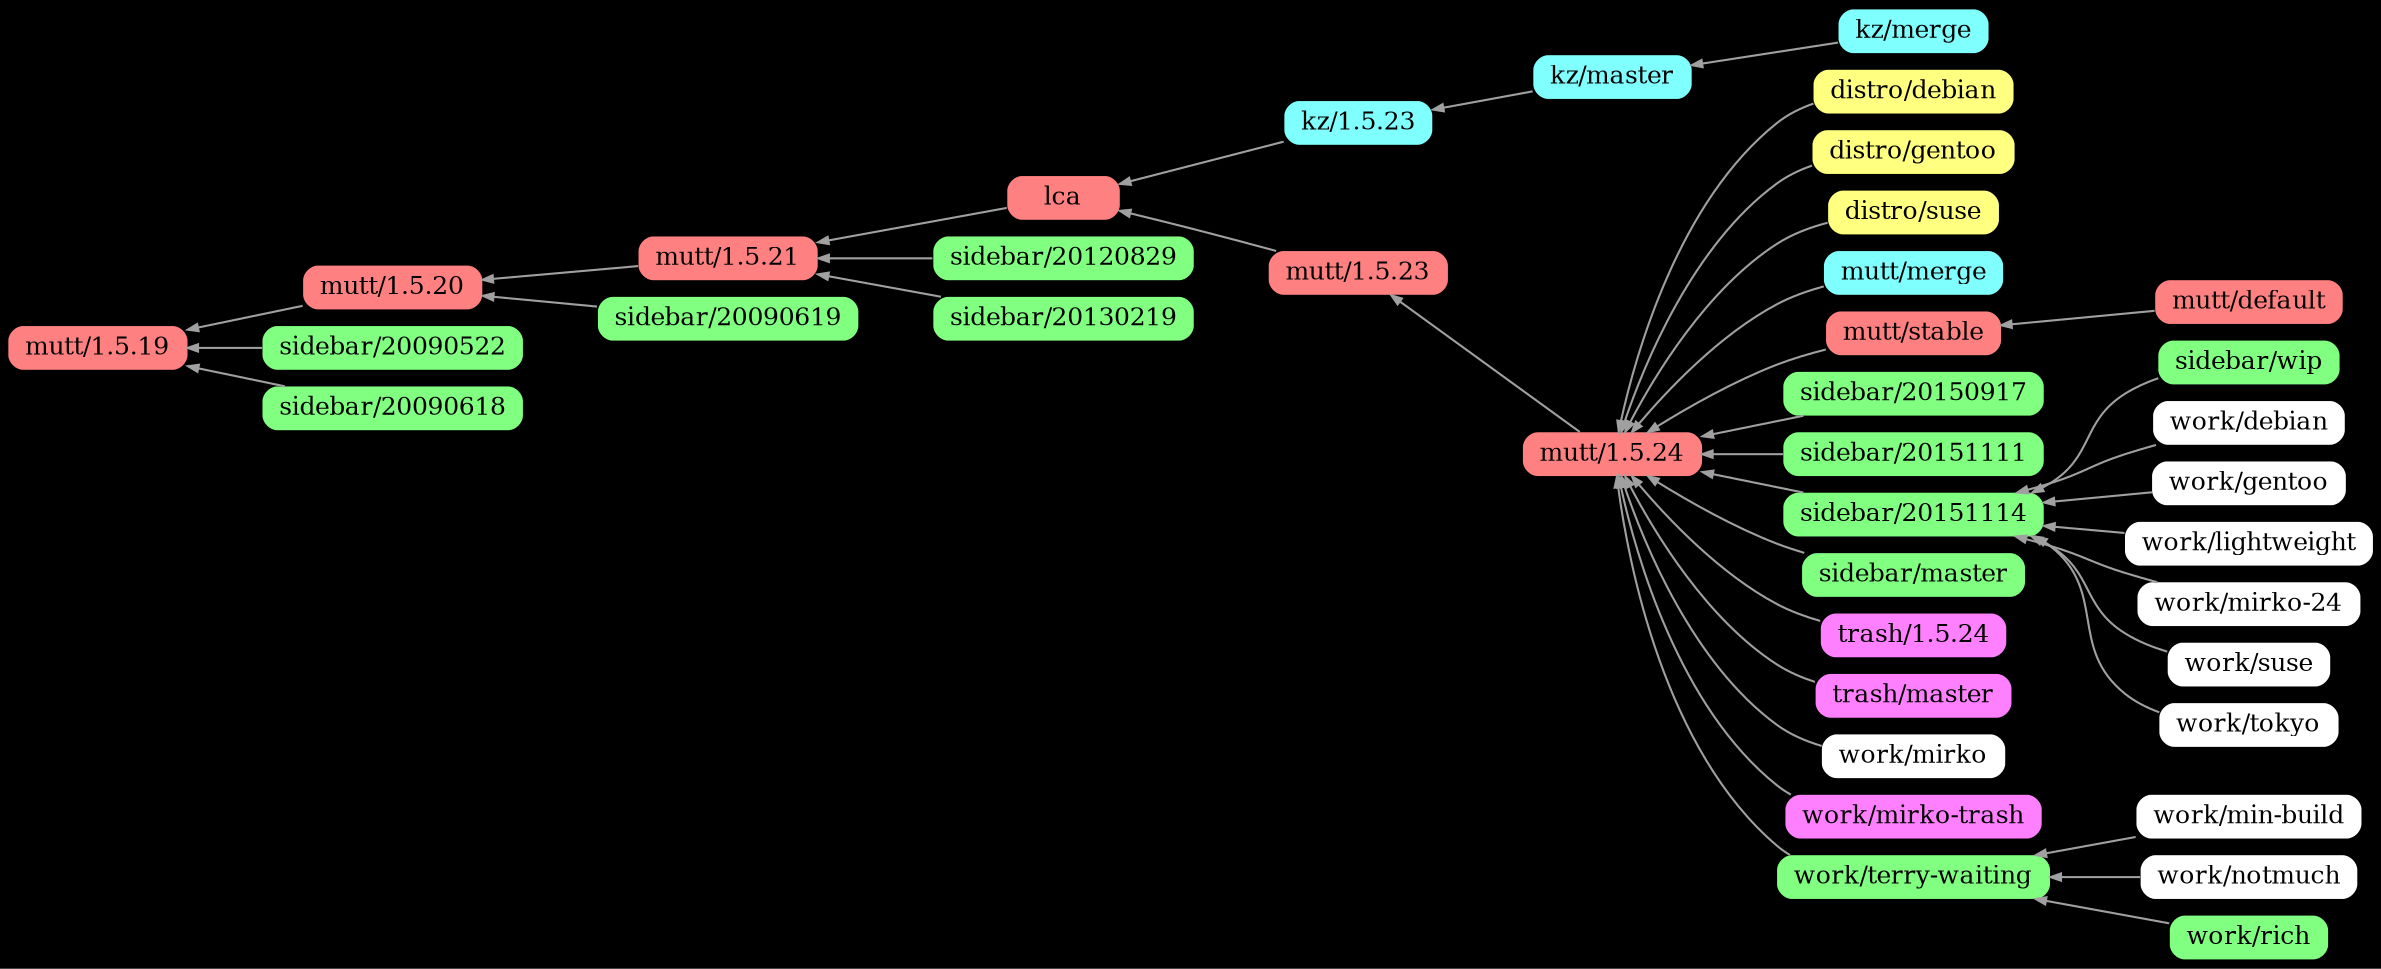 digraph a {
	graph [
		rankdir="RL"
		bgcolor="black"
		color="white"
		nodesep="0.1"
		ranksep="0.5"
	];
 
	node [
		shape="Mrecord"
		fontsize="12"
		style="filled"
		// width="2.5"
		height="0.2"
		// fixedsize="true"
		penwidth="0.0"
	];
 
	edge [
		penwidth="1.0"
		color="#A0A0A0"
		arrowsize="0.5"
	];


	distro_debian           [ label="distro/debian"      fillcolor="#ffff80" ];
	distro_gentoo           [ label="distro/gentoo"      fillcolor="#ffff80" ];
	distro_suse             [ label="distro/suse"        fillcolor="#ffff80" ];
	kz_1_5_23               [ label="kz/1.5.23"          fillcolor="#80ffff" ];
	kz_master               [ label="kz/master"          fillcolor="#80ffff" ];
	kz_merge                [ label="kz/merge"           fillcolor="#80ffff" ];
	lca                     [ label="lca"                fillcolor="#ff8080" ];
	mutt_1_5_19             [ label="mutt/1.5.19"        fillcolor="#ff8080" ];
	mutt_1_5_20             [ label="mutt/1.5.20"        fillcolor="#ff8080" ];
	mutt_1_5_21             [ label="mutt/1.5.21"        fillcolor="#ff8080" ];
	mutt_1_5_23             [ label="mutt/1.5.23"        fillcolor="#ff8080" ];
	mutt_1_5_24             [ label="mutt/1.5.24"        fillcolor="#ff8080" ];
	mutt_default            [ label="mutt/default"       fillcolor="#ff8080" ];
	mutt_merge              [ label="mutt/merge"         fillcolor="#80ffff" ];
	mutt_stable             [ label="mutt/stable"        fillcolor="#ff8080" ];
	sidebar_1_5_19_20090522 [ label="sidebar/20090522"   fillcolor="#80ff80" ];
	sidebar_1_5_19_20090618 [ label="sidebar/20090618"   fillcolor="#80ff80" ];
	sidebar_1_5_20_20090619 [ label="sidebar/20090619"   fillcolor="#80ff80" ];
	sidebar_1_5_21_20120829 [ label="sidebar/20120829"   fillcolor="#80ff80" ];
	sidebar_1_5_21_20130219 [ label="sidebar/20130219"   fillcolor="#80ff80" ];
	sidebar_1_5_24_20150917 [ label="sidebar/20150917"   fillcolor="#80ff80" ];
	sidebar_1_5_24_20151111 [ label="sidebar/20151111"   fillcolor="#80ff80" ];
	sidebar_1_5_24_20151114 [ label="sidebar/20151114"   fillcolor="#80ff80" ];
	sidebar_master          [ label="sidebar/master"     fillcolor="#80ff80" ];
	sidebar_wip             [ label="sidebar/wip"        fillcolor="#80ff80" ];
	trash_1_5_24            [ label="trash/1.5.24"       fillcolor="#ff80ff" ];
	trash_master            [ label="trash/master"       fillcolor="#ff80ff" ];
	work_debian             [ label="work/debian"        fillcolor="#ffffff" ];
	work_gentoo             [ label="work/gentoo"        fillcolor="#ffffff" ];
	work_lightweight        [ label="work/lightweight"   fillcolor="#ffffff" ];
	work_min_build          [ label="work/min-build"     fillcolor="#ffffff" ];
	work_mirko              [ label="work/mirko"         fillcolor="#ffffff" ];
	work_mirko_24           [ label="work/mirko-24"      fillcolor="#ffffff" ];
	work_mirko_trash        [ label="work/mirko-trash"   fillcolor="#ff80ff" ];
	work_notmuch            [ label="work/notmuch"       fillcolor="#ffffff" ];
	work_rich               [ label="work/rich"          fillcolor="#80ff80" ];
	work_terry_waiting      [ label="work/terry-waiting" fillcolor="#80ff80" ];
	work_suse               [ label="work/suse"          fillcolor="#ffffff" ];
	work_tokyo              [ label="work/tokyo"         fillcolor="#ffffff" ];

	distro_debian           -> mutt_1_5_24
	distro_gentoo           -> mutt_1_5_24
	distro_suse             -> mutt_1_5_24
	kz_1_5_23               -> lca
	kz_master               -> kz_1_5_23
	kz_merge                -> kz_master
	lca                     -> mutt_1_5_21
	mutt_1_5_20             -> mutt_1_5_19
	mutt_1_5_21             -> mutt_1_5_20
	mutt_1_5_23             -> lca
	mutt_1_5_24             -> mutt_1_5_23
	mutt_default            -> mutt_stable
	mutt_merge              -> mutt_1_5_24
	mutt_stable             -> mutt_1_5_24
	sidebar_1_5_19_20090522 -> mutt_1_5_19
	sidebar_1_5_19_20090618 -> mutt_1_5_19
	sidebar_1_5_20_20090619 -> mutt_1_5_20
	sidebar_1_5_21_20120829 -> mutt_1_5_21
	sidebar_1_5_21_20130219 -> mutt_1_5_21
	sidebar_1_5_24_20150917 -> mutt_1_5_24
	sidebar_1_5_24_20151111 -> mutt_1_5_24
	sidebar_1_5_24_20151114 -> mutt_1_5_24
	sidebar_master          -> mutt_1_5_24
	sidebar_wip             -> sidebar_1_5_24_20151114
	trash_1_5_24            -> mutt_1_5_24
	trash_master            -> mutt_1_5_24
	work_debian             -> sidebar_1_5_24_20151114
	work_gentoo             -> sidebar_1_5_24_20151114
	work_lightweight        -> sidebar_1_5_24_20151114
	work_min_build          -> work_terry_waiting
	work_mirko              -> mutt_1_5_24
	work_mirko_24           -> sidebar_1_5_24_20151114
	work_mirko_trash        -> mutt_1_5_24
	work_notmuch            -> work_terry_waiting
	work_rich               -> work_terry_waiting
	work_suse               -> sidebar_1_5_24_20151114
	work_terry_waiting      -> mutt_1_5_24
	work_tokyo              -> sidebar_1_5_24_20151114

}


